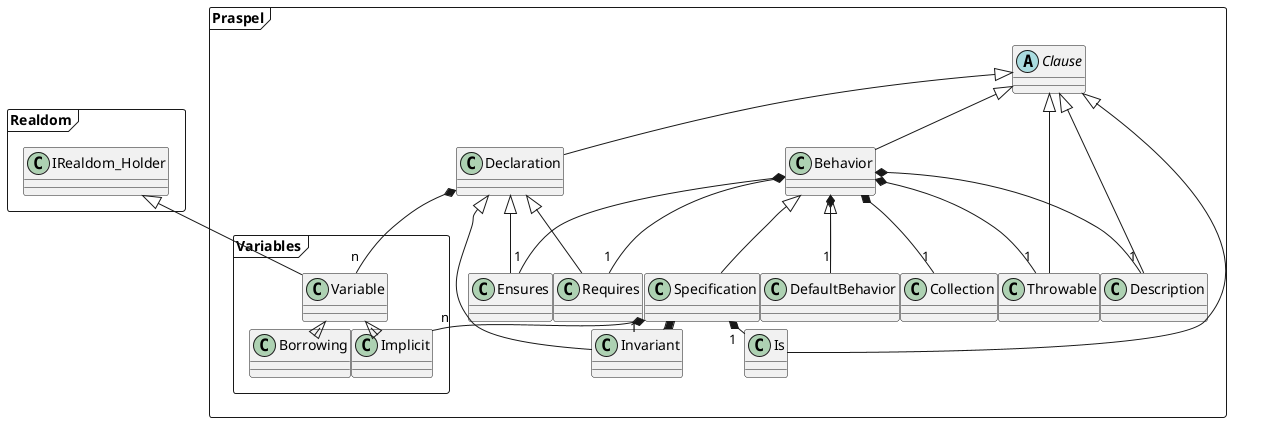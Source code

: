 @startuml

    skinparam nodesep 1
    skinparam ranksep 1

    package Praspel <<Frame>> {
        class Behavior
        abstract class Clause
        class Collection
        class Description
        class DefaultBehavior
        class Declaration
        class Ensures
        class Invariant
        class Is
        class Requires
        class Specification
        class Throwable

        package Variables <<Frame>> {
            class Variable
            class Implicit
            class Borrowing
        }
    }

    package Realdom <<Frame>> {
        class IRealdom_Holder
    }

    Clause          <|-- Behavior
    Clause          <|-- Declaration
    Clause          <|-- Description
    Clause          <|-- Is
    Clause          <|-- Throwable
    Behavior        <|-- DefaultBehavior
    Behavior        <|-- Specification
    Declaration     <|-- Ensures
    Declaration     <|-- Invariant
    Declaration     <|-- Requires

    Behavior      *-- "1" Requires
    Behavior      *-- "1" Collection
    Behavior      *-- "1" DefaultBehavior
    Behavior      *-- "1" Ensures
    Behavior      *-- "1" Throwable
    Behavior      *-- "1" Description
    Specification *-- "1" Is
    Specification *-- "1" Invariant
    Declaration   *-- "n" Variable
    Specification *-- "n" Implicit

    Variable <|-- Implicit
    Variable <|-- Borrowing

    IRealdom_Holder <|-- Variable

@enduml
